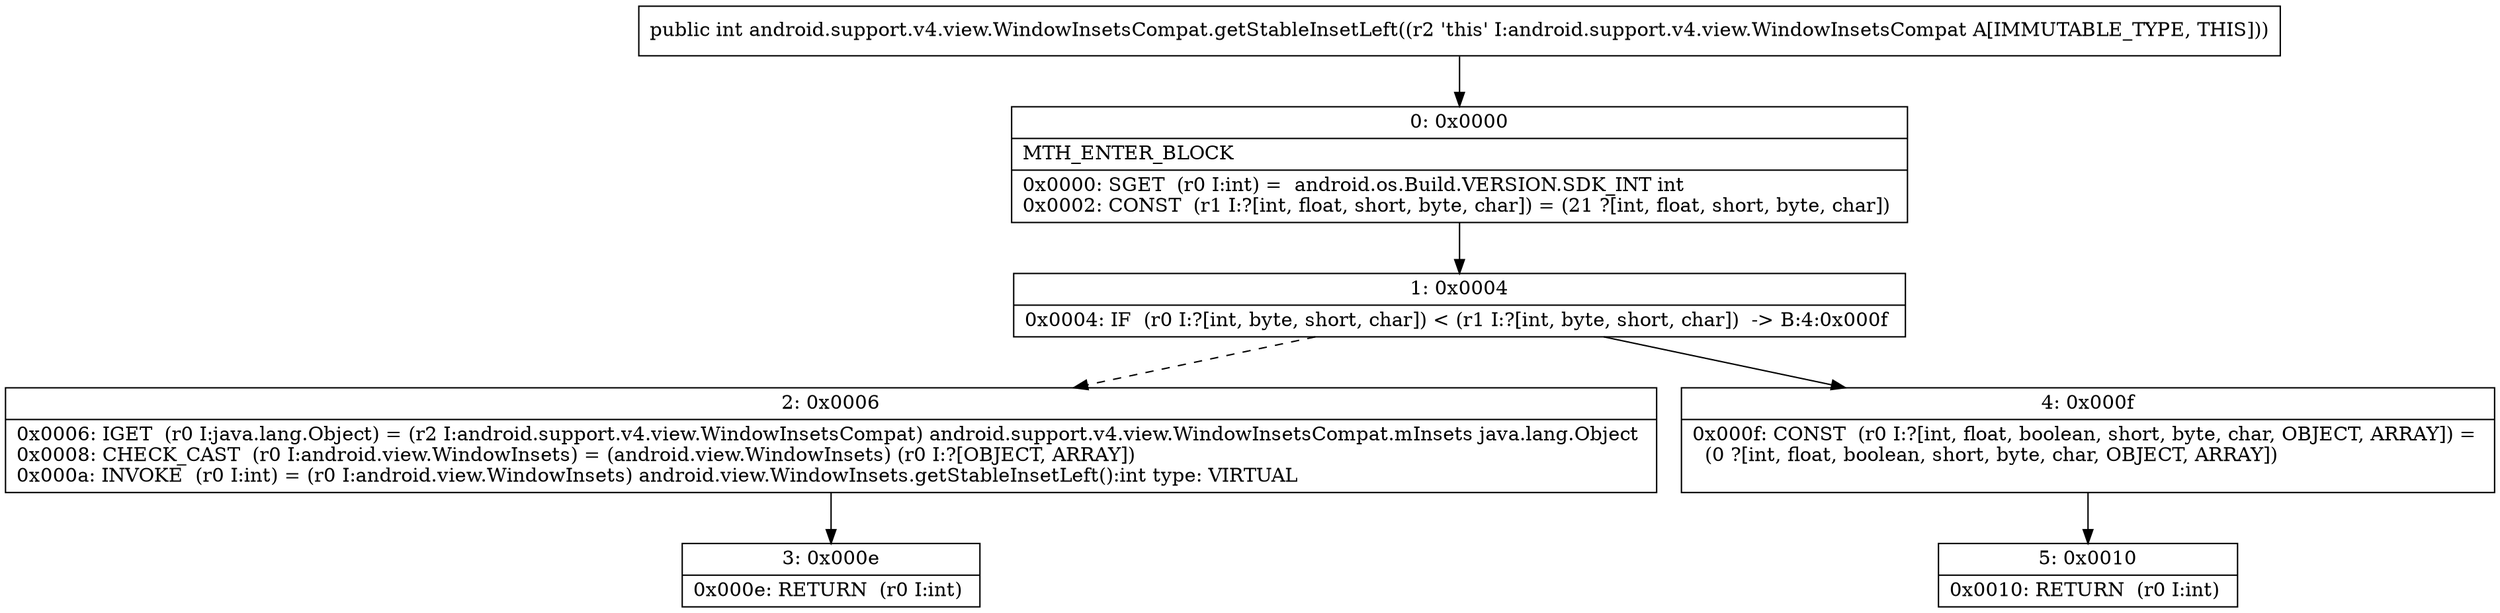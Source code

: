 digraph "CFG forandroid.support.v4.view.WindowInsetsCompat.getStableInsetLeft()I" {
Node_0 [shape=record,label="{0\:\ 0x0000|MTH_ENTER_BLOCK\l|0x0000: SGET  (r0 I:int) =  android.os.Build.VERSION.SDK_INT int \l0x0002: CONST  (r1 I:?[int, float, short, byte, char]) = (21 ?[int, float, short, byte, char]) \l}"];
Node_1 [shape=record,label="{1\:\ 0x0004|0x0004: IF  (r0 I:?[int, byte, short, char]) \< (r1 I:?[int, byte, short, char])  \-\> B:4:0x000f \l}"];
Node_2 [shape=record,label="{2\:\ 0x0006|0x0006: IGET  (r0 I:java.lang.Object) = (r2 I:android.support.v4.view.WindowInsetsCompat) android.support.v4.view.WindowInsetsCompat.mInsets java.lang.Object \l0x0008: CHECK_CAST  (r0 I:android.view.WindowInsets) = (android.view.WindowInsets) (r0 I:?[OBJECT, ARRAY]) \l0x000a: INVOKE  (r0 I:int) = (r0 I:android.view.WindowInsets) android.view.WindowInsets.getStableInsetLeft():int type: VIRTUAL \l}"];
Node_3 [shape=record,label="{3\:\ 0x000e|0x000e: RETURN  (r0 I:int) \l}"];
Node_4 [shape=record,label="{4\:\ 0x000f|0x000f: CONST  (r0 I:?[int, float, boolean, short, byte, char, OBJECT, ARRAY]) = \l  (0 ?[int, float, boolean, short, byte, char, OBJECT, ARRAY])\l \l}"];
Node_5 [shape=record,label="{5\:\ 0x0010|0x0010: RETURN  (r0 I:int) \l}"];
MethodNode[shape=record,label="{public int android.support.v4.view.WindowInsetsCompat.getStableInsetLeft((r2 'this' I:android.support.v4.view.WindowInsetsCompat A[IMMUTABLE_TYPE, THIS])) }"];
MethodNode -> Node_0;
Node_0 -> Node_1;
Node_1 -> Node_2[style=dashed];
Node_1 -> Node_4;
Node_2 -> Node_3;
Node_4 -> Node_5;
}

